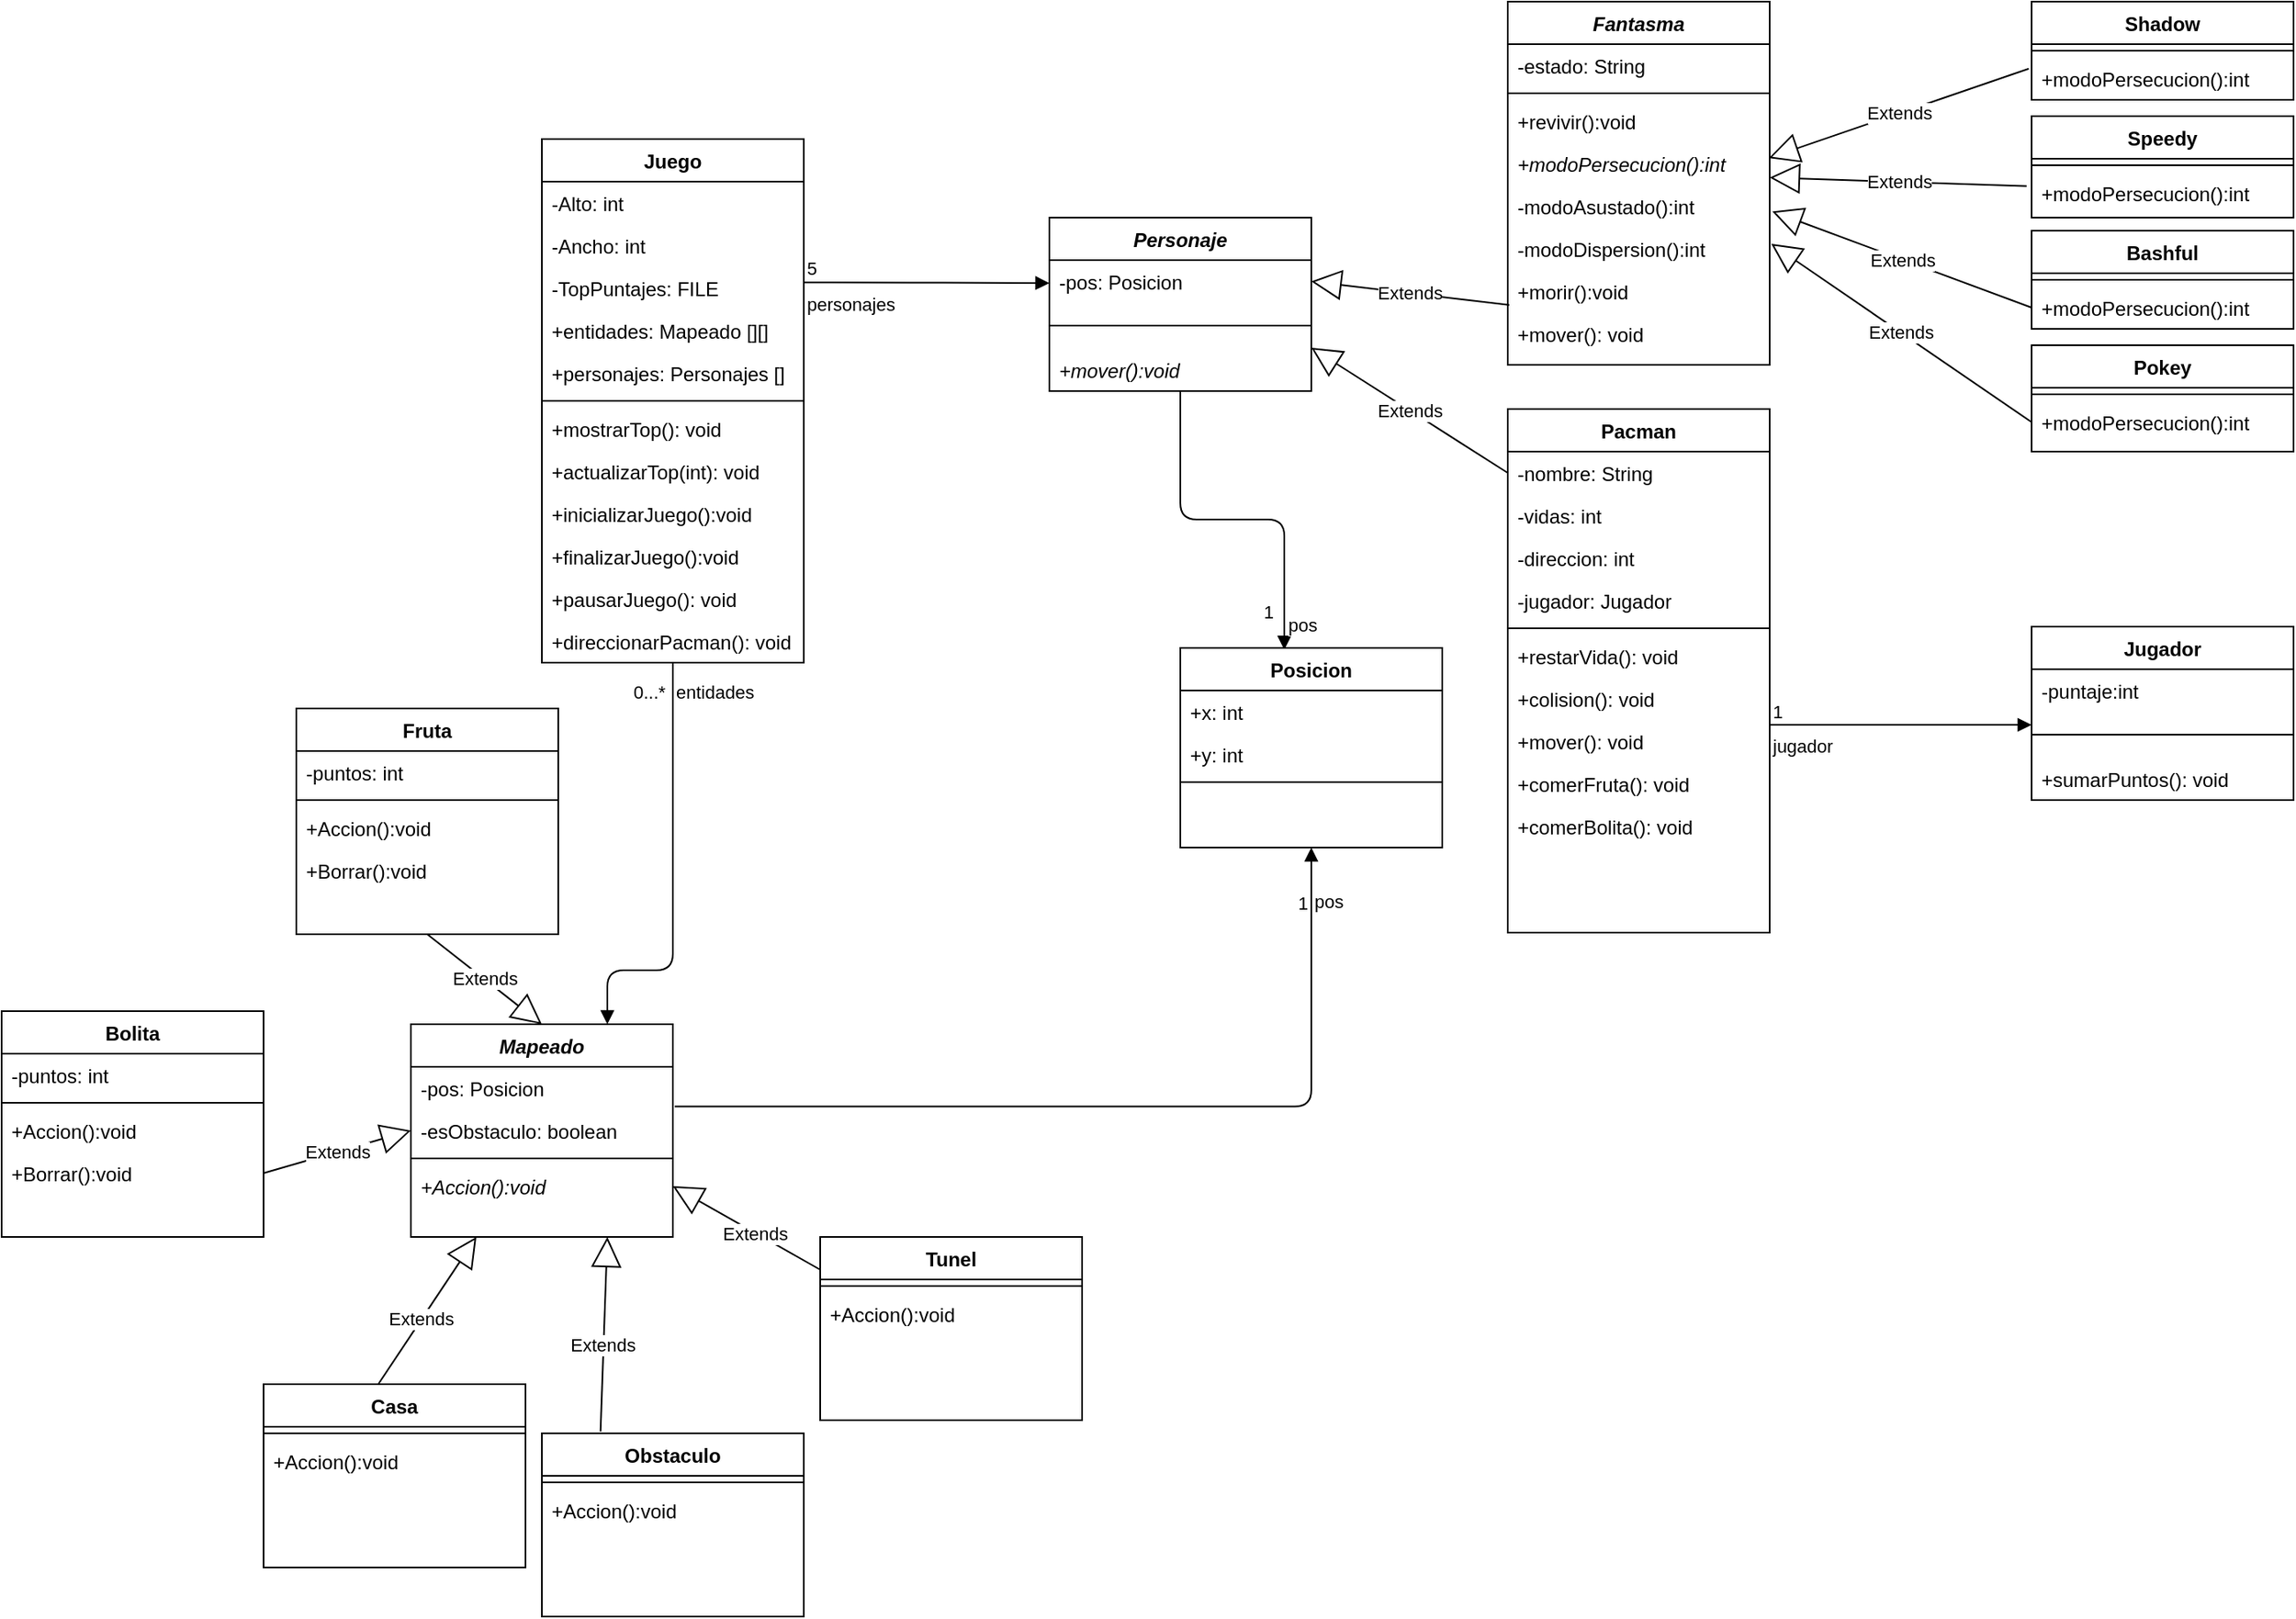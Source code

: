 <mxfile version="13.7.7" type="device"><diagram id="C5RBs43oDa-KdzZeNtuy" name="Page-1"><mxGraphModel dx="1422" dy="794" grid="1" gridSize="10" guides="1" tooltips="1" connect="1" arrows="1" fold="1" page="1" pageScale="1" pageWidth="827" pageHeight="1169" math="0" shadow="0"><root><mxCell id="WIyWlLk6GJQsqaUBKTNV-0"/><mxCell id="WIyWlLk6GJQsqaUBKTNV-1" parent="WIyWlLk6GJQsqaUBKTNV-0"/><mxCell id="nJ-IvDd8kSFvqUFEbrSz-71" value="Extends" style="endArrow=block;endSize=16;endFill=0;html=1;exitX=-0.011;exitY=0.268;exitDx=0;exitDy=0;exitPerimeter=0;entryX=0.997;entryY=0.368;entryDx=0;entryDy=0;entryPerimeter=0;" parent="WIyWlLk6GJQsqaUBKTNV-1" source="nJ-IvDd8kSFvqUFEbrSz-57" target="nJ-IvDd8kSFvqUFEbrSz-58" edge="1"><mxGeometry width="160" relative="1" as="geometry"><mxPoint x="1350" y="102" as="sourcePoint"/><mxPoint x="1510" y="102" as="targetPoint"/></mxGeometry></mxCell><mxCell id="nJ-IvDd8kSFvqUFEbrSz-72" value="Extends" style="endArrow=block;endSize=16;endFill=0;html=1;exitX=-0.019;exitY=0.337;exitDx=0;exitDy=0;exitPerimeter=0;entryX=1;entryY=0.829;entryDx=0;entryDy=0;entryPerimeter=0;" parent="WIyWlLk6GJQsqaUBKTNV-1" target="nJ-IvDd8kSFvqUFEbrSz-58" edge="1"><mxGeometry width="160" relative="1" as="geometry"><mxPoint x="1266.96" y="172.762" as="sourcePoint"/><mxPoint x="1530.48" y="259.792" as="targetPoint"/></mxGeometry></mxCell><mxCell id="nJ-IvDd8kSFvqUFEbrSz-73" value="Extends" style="endArrow=block;endSize=16;endFill=0;html=1;exitX=0;exitY=0.5;exitDx=0;exitDy=0;entryX=1.01;entryY=0.624;entryDx=0;entryDy=0;entryPerimeter=0;" parent="WIyWlLk6GJQsqaUBKTNV-1" target="nJ-IvDd8kSFvqUFEbrSz-59" edge="1"><mxGeometry width="160" relative="1" as="geometry"><mxPoint x="1270" y="247.0" as="sourcePoint"/><mxPoint x="1530.48" y="330.002" as="targetPoint"/></mxGeometry></mxCell><mxCell id="nJ-IvDd8kSFvqUFEbrSz-74" value="Extends" style="endArrow=block;endSize=16;endFill=0;html=1;exitX=0;exitY=0.5;exitDx=0;exitDy=0;entryX=1.006;entryY=0.385;entryDx=0;entryDy=0;entryPerimeter=0;" parent="WIyWlLk6GJQsqaUBKTNV-1" target="nJ-IvDd8kSFvqUFEbrSz-60" edge="1"><mxGeometry width="160" relative="1" as="geometry"><mxPoint x="1270" y="317.0" as="sourcePoint"/><mxPoint x="1530" y="352" as="targetPoint"/></mxGeometry></mxCell><mxCell id="wA-MqvNTlyomTJ_7YidF-1" value="Extends" style="endArrow=block;endSize=16;endFill=0;html=1;entryX=0;entryY=0.5;entryDx=0;entryDy=0;exitX=1;exitY=0.5;exitDx=0;exitDy=0;" parent="WIyWlLk6GJQsqaUBKTNV-1" source="wA-MqvNTlyomTJ_7YidF-3" target="H-k-aCKCnrnicynLTDuQ-0" edge="1"><mxGeometry width="160" relative="1" as="geometry"><mxPoint x="400" y="625" as="sourcePoint"/><mxPoint x="440" y="711.598" as="targetPoint"/></mxGeometry></mxCell><mxCell id="wA-MqvNTlyomTJ_7YidF-22" value="Extends" style="endArrow=block;endSize=16;endFill=0;html=1;exitX=0.438;exitY=0;exitDx=0;exitDy=0;exitPerimeter=0;entryX=0.25;entryY=1;entryDx=0;entryDy=0;" parent="WIyWlLk6GJQsqaUBKTNV-1" source="wA-MqvNTlyomTJ_7YidF-21" target="nJ-IvDd8kSFvqUFEbrSz-78" edge="1"><mxGeometry x="-0.12" y="1" width="160" relative="1" as="geometry"><mxPoint x="320" y="985" as="sourcePoint"/><mxPoint x="380" y="865" as="targetPoint"/><mxPoint as="offset"/></mxGeometry></mxCell><mxCell id="wA-MqvNTlyomTJ_7YidF-17" value="Extends" style="endArrow=block;endSize=16;endFill=0;html=1;exitX=0.224;exitY=-0.01;exitDx=0;exitDy=0;exitPerimeter=0;entryX=0.75;entryY=1;entryDx=0;entryDy=0;" parent="WIyWlLk6GJQsqaUBKTNV-1" source="wA-MqvNTlyomTJ_7YidF-16" target="nJ-IvDd8kSFvqUFEbrSz-78" edge="1"><mxGeometry x="-0.12" y="1" width="160" relative="1" as="geometry"><mxPoint x="377" y="975" as="sourcePoint"/><mxPoint x="367" y="875" as="targetPoint"/><mxPoint as="offset"/></mxGeometry></mxCell><mxCell id="H-k-aCKCnrnicynLTDuQ-4" value="pos" style="endArrow=block;endFill=1;html=1;edgeStyle=orthogonalEdgeStyle;align=left;verticalAlign=top;entryX=0.5;entryY=1;entryDx=0;entryDy=0;exitX=1.007;exitY=-0.066;exitDx=0;exitDy=0;exitPerimeter=0;" parent="WIyWlLk6GJQsqaUBKTNV-1" source="H-k-aCKCnrnicynLTDuQ-0" target="nJ-IvDd8kSFvqUFEbrSz-1" edge="1"><mxGeometry x="0.926" relative="1" as="geometry"><mxPoint x="940" y="681" as="sourcePoint"/><mxPoint x="940" y="662" as="targetPoint"/><mxPoint as="offset"/></mxGeometry></mxCell><mxCell id="H-k-aCKCnrnicynLTDuQ-5" value="1" style="edgeLabel;resizable=0;html=1;align=left;verticalAlign=bottom;" parent="H-k-aCKCnrnicynLTDuQ-4" connectable="0" vertex="1"><mxGeometry x="-1" relative="1" as="geometry"><mxPoint x="378.88" y="-116.28" as="offset"/></mxGeometry></mxCell><mxCell id="wA-MqvNTlyomTJ_7YidF-9" value="Extends" style="endArrow=block;endSize=16;endFill=0;html=1;entryX=0.5;entryY=0;entryDx=0;entryDy=0;exitX=0.5;exitY=1;exitDx=0;exitDy=0;" parent="WIyWlLk6GJQsqaUBKTNV-1" source="nJ-IvDd8kSFvqUFEbrSz-8" target="nJ-IvDd8kSFvqUFEbrSz-78" edge="1"><mxGeometry width="160" relative="1" as="geometry"><mxPoint x="270" y="560" as="sourcePoint"/><mxPoint x="200" y="575" as="targetPoint"/></mxGeometry></mxCell><mxCell id="H-k-aCKCnrnicynLTDuQ-15" value="entidades" style="endArrow=block;endFill=1;html=1;edgeStyle=orthogonalEdgeStyle;align=left;verticalAlign=top;entryX=0.75;entryY=0;entryDx=0;entryDy=0;exitX=0.5;exitY=1;exitDx=0;exitDy=0;" parent="WIyWlLk6GJQsqaUBKTNV-1" source="zkfFHV4jXpPFQw0GAbJ--0" target="nJ-IvDd8kSFvqUFEbrSz-78" edge="1"><mxGeometry x="-0.961" relative="1" as="geometry"><mxPoint x="406" y="442" as="sourcePoint"/><mxPoint x="430" y="682" as="targetPoint"/><Array as="points"><mxPoint x="440" y="652"/><mxPoint x="400" y="652"/></Array><mxPoint as="offset"/></mxGeometry></mxCell><mxCell id="H-k-aCKCnrnicynLTDuQ-16" value="0...*" style="edgeLabel;resizable=0;html=1;align=left;verticalAlign=bottom;" parent="H-k-aCKCnrnicynLTDuQ-15" connectable="0" vertex="1"><mxGeometry x="-1" relative="1" as="geometry"><mxPoint x="-26" y="26" as="offset"/></mxGeometry></mxCell><mxCell id="H-k-aCKCnrnicynLTDuQ-41" value="Extends" style="endArrow=block;endSize=16;endFill=0;html=1;exitX=0;exitY=0.5;exitDx=0;exitDy=0;entryX=1;entryY=0.75;entryDx=0;entryDy=0;" parent="WIyWlLk6GJQsqaUBKTNV-1" source="nJ-IvDd8kSFvqUFEbrSz-24" target="H-k-aCKCnrnicynLTDuQ-9" edge="1"><mxGeometry width="160" relative="1" as="geometry"><mxPoint x="970" y="410.99" as="sourcePoint"/><mxPoint x="810.96" y="302.0" as="targetPoint"/></mxGeometry></mxCell><mxCell id="H-k-aCKCnrnicynLTDuQ-42" value="Extends" style="endArrow=block;endSize=16;endFill=0;html=1;exitX=0.006;exitY=0.824;exitDx=0;exitDy=0;entryX=1;entryY=0.5;entryDx=0;entryDy=0;exitPerimeter=0;" parent="WIyWlLk6GJQsqaUBKTNV-1" target="H-k-aCKCnrnicynLTDuQ-10" edge="1"><mxGeometry width="160" relative="1" as="geometry"><mxPoint x="950.96" y="245.424" as="sourcePoint"/><mxPoint x="790.96" y="151.01" as="targetPoint"/></mxGeometry></mxCell><mxCell id="H-k-aCKCnrnicynLTDuQ-43" value="pos" style="endArrow=block;endFill=1;html=1;edgeStyle=orthogonalEdgeStyle;align=left;verticalAlign=top;entryX=0.397;entryY=0.009;entryDx=0;entryDy=0;exitX=0.5;exitY=1;exitDx=0;exitDy=0;entryPerimeter=0;" parent="WIyWlLk6GJQsqaUBKTNV-1" source="H-k-aCKCnrnicynLTDuQ-9" target="nJ-IvDd8kSFvqUFEbrSz-1" edge="1"><mxGeometry x="0.745" relative="1" as="geometry"><mxPoint x="301.09" y="445.284" as="sourcePoint"/><mxPoint x="689.97" y="292" as="targetPoint"/><mxPoint as="offset"/></mxGeometry></mxCell><mxCell id="H-k-aCKCnrnicynLTDuQ-45" value="1" style="edgeLabel;resizable=0;html=1;align=left;verticalAlign=bottom;rotation=0;" parent="WIyWlLk6GJQsqaUBKTNV-1" connectable="0" vertex="1"><mxGeometry x="860" y="645.004" as="geometry"><mxPoint x="-61" y="-204" as="offset"/></mxGeometry></mxCell><mxCell id="H-k-aCKCnrnicynLTDuQ-47" value="personajes" style="endArrow=block;endFill=1;html=1;edgeStyle=orthogonalEdgeStyle;align=left;verticalAlign=top;" parent="WIyWlLk6GJQsqaUBKTNV-1" edge="1"><mxGeometry x="-1" relative="1" as="geometry"><mxPoint x="520" y="231.66" as="sourcePoint"/><mxPoint x="670" y="232" as="targetPoint"/><Array as="points"><mxPoint x="595" y="232"/><mxPoint x="670" y="232"/></Array></mxGeometry></mxCell><mxCell id="H-k-aCKCnrnicynLTDuQ-48" value="5" style="edgeLabel;resizable=0;html=1;align=left;verticalAlign=bottom;" parent="H-k-aCKCnrnicynLTDuQ-47" connectable="0" vertex="1"><mxGeometry x="-1" relative="1" as="geometry"/></mxCell><mxCell id="H-k-aCKCnrnicynLTDuQ-81" value="jugador" style="endArrow=block;endFill=1;html=1;edgeStyle=orthogonalEdgeStyle;align=left;verticalAlign=top;" parent="WIyWlLk6GJQsqaUBKTNV-1" edge="1"><mxGeometry x="-1" relative="1" as="geometry"><mxPoint x="1110" y="502.0" as="sourcePoint"/><mxPoint x="1270" y="502.0" as="targetPoint"/><Array as="points"><mxPoint x="1140" y="502.0"/><mxPoint x="1140" y="502.0"/></Array></mxGeometry></mxCell><mxCell id="H-k-aCKCnrnicynLTDuQ-82" value="1" style="edgeLabel;resizable=0;html=1;align=left;verticalAlign=bottom;" parent="H-k-aCKCnrnicynLTDuQ-81" connectable="0" vertex="1"><mxGeometry x="-1" relative="1" as="geometry"/></mxCell><mxCell id="zkfFHV4jXpPFQw0GAbJ--0" value="Juego" style="swimlane;fontStyle=1;align=center;verticalAlign=top;childLayout=stackLayout;horizontal=1;startSize=26;horizontalStack=0;resizeParent=1;resizeLast=0;collapsible=1;marginBottom=0;rounded=0;shadow=0;strokeWidth=1;" parent="WIyWlLk6GJQsqaUBKTNV-1" vertex="1"><mxGeometry x="360" y="144" width="160" height="320" as="geometry"><mxRectangle x="230" y="140" width="160" height="26" as="alternateBounds"/></mxGeometry></mxCell><mxCell id="zkfFHV4jXpPFQw0GAbJ--1" value="-Alto: int" style="text;align=left;verticalAlign=top;spacingLeft=4;spacingRight=4;overflow=hidden;rotatable=0;points=[[0,0.5],[1,0.5]];portConstraint=eastwest;" parent="zkfFHV4jXpPFQw0GAbJ--0" vertex="1"><mxGeometry y="26" width="160" height="26" as="geometry"/></mxCell><mxCell id="nJ-IvDd8kSFvqUFEbrSz-19" value="-Ancho: int" style="text;align=left;verticalAlign=top;spacingLeft=4;spacingRight=4;overflow=hidden;rotatable=0;points=[[0,0.5],[1,0.5]];portConstraint=eastwest;" parent="zkfFHV4jXpPFQw0GAbJ--0" vertex="1"><mxGeometry y="52" width="160" height="26" as="geometry"/></mxCell><mxCell id="nJ-IvDd8kSFvqUFEbrSz-11" value="-TopPuntajes: FILE" style="text;align=left;verticalAlign=top;spacingLeft=4;spacingRight=4;overflow=hidden;rotatable=0;points=[[0,0.5],[1,0.5]];portConstraint=eastwest;rounded=0;shadow=0;html=0;" parent="zkfFHV4jXpPFQw0GAbJ--0" vertex="1"><mxGeometry y="78" width="160" height="26" as="geometry"/></mxCell><mxCell id="H-k-aCKCnrnicynLTDuQ-8" value="+entidades: Mapeado [][]" style="text;align=left;verticalAlign=top;spacingLeft=4;spacingRight=4;overflow=hidden;rotatable=0;points=[[0,0.5],[1,0.5]];portConstraint=eastwest;rounded=0;shadow=0;html=0;" parent="zkfFHV4jXpPFQw0GAbJ--0" vertex="1"><mxGeometry y="104" width="160" height="26" as="geometry"/></mxCell><mxCell id="H-k-aCKCnrnicynLTDuQ-17" value="+personajes: Personajes []" style="text;align=left;verticalAlign=top;spacingLeft=4;spacingRight=4;overflow=hidden;rotatable=0;points=[[0,0.5],[1,0.5]];portConstraint=eastwest;rounded=0;shadow=0;html=0;" parent="zkfFHV4jXpPFQw0GAbJ--0" vertex="1"><mxGeometry y="130" width="160" height="26" as="geometry"/></mxCell><mxCell id="zkfFHV4jXpPFQw0GAbJ--4" value="" style="line;html=1;strokeWidth=1;align=left;verticalAlign=middle;spacingTop=-1;spacingLeft=3;spacingRight=3;rotatable=0;labelPosition=right;points=[];portConstraint=eastwest;" parent="zkfFHV4jXpPFQw0GAbJ--0" vertex="1"><mxGeometry y="156" width="160" height="8" as="geometry"/></mxCell><mxCell id="nJ-IvDd8kSFvqUFEbrSz-12" value="+mostrarTop(): void" style="text;align=left;verticalAlign=top;spacingLeft=4;spacingRight=4;overflow=hidden;rotatable=0;points=[[0,0.5],[1,0.5]];portConstraint=eastwest;" parent="zkfFHV4jXpPFQw0GAbJ--0" vertex="1"><mxGeometry y="164" width="160" height="26" as="geometry"/></mxCell><mxCell id="zkfFHV4jXpPFQw0GAbJ--5" value="+actualizarTop(int): void" style="text;align=left;verticalAlign=top;spacingLeft=4;spacingRight=4;overflow=hidden;rotatable=0;points=[[0,0.5],[1,0.5]];portConstraint=eastwest;" parent="zkfFHV4jXpPFQw0GAbJ--0" vertex="1"><mxGeometry y="190" width="160" height="26" as="geometry"/></mxCell><mxCell id="1BD4dFvJR3ngRT3CB0Ik-0" value="+inicializarJuego():void" style="text;align=left;verticalAlign=top;spacingLeft=4;spacingRight=4;overflow=hidden;rotatable=0;points=[[0,0.5],[1,0.5]];portConstraint=eastwest;" parent="zkfFHV4jXpPFQw0GAbJ--0" vertex="1"><mxGeometry y="216" width="160" height="26" as="geometry"/></mxCell><mxCell id="nJ-IvDd8kSFvqUFEbrSz-87" value="+finalizarJuego():void" style="text;align=left;verticalAlign=top;spacingLeft=4;spacingRight=4;overflow=hidden;rotatable=0;points=[[0,0.5],[1,0.5]];portConstraint=eastwest;" parent="zkfFHV4jXpPFQw0GAbJ--0" vertex="1"><mxGeometry y="242" width="160" height="26" as="geometry"/></mxCell><mxCell id="nJ-IvDd8kSFvqUFEbrSz-93" value="+pausarJuego(): void" style="text;align=left;verticalAlign=top;spacingLeft=4;spacingRight=4;overflow=hidden;rotatable=0;points=[[0,0.5],[1,0.5]];portConstraint=eastwest;" parent="zkfFHV4jXpPFQw0GAbJ--0" vertex="1"><mxGeometry y="268" width="160" height="26" as="geometry"/></mxCell><mxCell id="H-k-aCKCnrnicynLTDuQ-57" value="+direccionarPacman(): void" style="text;align=left;verticalAlign=top;spacingLeft=4;spacingRight=4;overflow=hidden;rotatable=0;points=[[0,0.5],[1,0.5]];portConstraint=eastwest;" parent="zkfFHV4jXpPFQw0GAbJ--0" vertex="1"><mxGeometry y="294" width="160" height="26" as="geometry"/></mxCell><mxCell id="nJ-IvDd8kSFvqUFEbrSz-39" value="Fantasma" style="swimlane;fontStyle=3;align=center;verticalAlign=top;childLayout=stackLayout;horizontal=1;startSize=26;horizontalStack=0;resizeParent=1;resizeLast=0;collapsible=1;marginBottom=0;rounded=0;shadow=0;strokeWidth=1;" parent="WIyWlLk6GJQsqaUBKTNV-1" vertex="1"><mxGeometry x="950" y="60" width="160" height="222" as="geometry"><mxRectangle x="130" y="380" width="160" height="26" as="alternateBounds"/></mxGeometry></mxCell><mxCell id="nJ-IvDd8kSFvqUFEbrSz-97" value="-estado: String" style="text;align=left;verticalAlign=top;spacingLeft=4;spacingRight=4;overflow=hidden;rotatable=0;points=[[0,0.5],[1,0.5]];portConstraint=eastwest;" parent="nJ-IvDd8kSFvqUFEbrSz-39" vertex="1"><mxGeometry y="26" width="160" height="26" as="geometry"/></mxCell><mxCell id="nJ-IvDd8kSFvqUFEbrSz-43" value="" style="line;html=1;strokeWidth=1;align=left;verticalAlign=middle;spacingTop=-1;spacingLeft=3;spacingRight=3;rotatable=0;labelPosition=right;points=[];portConstraint=eastwest;" parent="nJ-IvDd8kSFvqUFEbrSz-39" vertex="1"><mxGeometry y="52" width="160" height="8" as="geometry"/></mxCell><mxCell id="nJ-IvDd8kSFvqUFEbrSz-53" value="+revivir():void" style="text;align=left;verticalAlign=top;spacingLeft=4;spacingRight=4;overflow=hidden;rotatable=0;points=[[0,0.5],[1,0.5]];portConstraint=eastwest;" parent="nJ-IvDd8kSFvqUFEbrSz-39" vertex="1"><mxGeometry y="60" width="160" height="26" as="geometry"/></mxCell><mxCell id="nJ-IvDd8kSFvqUFEbrSz-58" value="+modoPersecucion():int" style="text;align=left;verticalAlign=top;spacingLeft=4;spacingRight=4;overflow=hidden;rotatable=0;points=[[0,0.5],[1,0.5]];portConstraint=eastwest;fontStyle=2" parent="nJ-IvDd8kSFvqUFEbrSz-39" vertex="1"><mxGeometry y="86" width="160" height="26" as="geometry"/></mxCell><mxCell id="nJ-IvDd8kSFvqUFEbrSz-59" value="-modoAsustado():int" style="text;align=left;verticalAlign=top;spacingLeft=4;spacingRight=4;overflow=hidden;rotatable=0;points=[[0,0.5],[1,0.5]];portConstraint=eastwest;" parent="nJ-IvDd8kSFvqUFEbrSz-39" vertex="1"><mxGeometry y="112" width="160" height="26" as="geometry"/></mxCell><mxCell id="nJ-IvDd8kSFvqUFEbrSz-60" value="-modoDispersion():int" style="text;align=left;verticalAlign=top;spacingLeft=4;spacingRight=4;overflow=hidden;rotatable=0;points=[[0,0.5],[1,0.5]];portConstraint=eastwest;" parent="nJ-IvDd8kSFvqUFEbrSz-39" vertex="1"><mxGeometry y="138" width="160" height="26" as="geometry"/></mxCell><mxCell id="nJ-IvDd8kSFvqUFEbrSz-88" value="+morir():void" style="text;align=left;verticalAlign=top;spacingLeft=4;spacingRight=4;overflow=hidden;rotatable=0;points=[[0,0.5],[1,0.5]];portConstraint=eastwest;" parent="nJ-IvDd8kSFvqUFEbrSz-39" vertex="1"><mxGeometry y="164" width="160" height="26" as="geometry"/></mxCell><mxCell id="H-k-aCKCnrnicynLTDuQ-62" value="+mover(): void" style="text;align=left;verticalAlign=top;spacingLeft=4;spacingRight=4;overflow=hidden;rotatable=0;points=[[0,0.5],[1,0.5]];portConstraint=eastwest;rounded=0;shadow=0;html=0;" parent="nJ-IvDd8kSFvqUFEbrSz-39" vertex="1"><mxGeometry y="190" width="160" height="26" as="geometry"/></mxCell><mxCell id="nJ-IvDd8kSFvqUFEbrSz-54" value="Shadow" style="swimlane;fontStyle=1;align=center;verticalAlign=top;childLayout=stackLayout;horizontal=1;startSize=26;horizontalStack=0;resizeParent=1;resizeLast=0;collapsible=1;marginBottom=0;rounded=0;shadow=0;strokeWidth=1;" parent="WIyWlLk6GJQsqaUBKTNV-1" vertex="1"><mxGeometry x="1270" y="60" width="160" height="60" as="geometry"><mxRectangle x="130" y="380" width="160" height="26" as="alternateBounds"/></mxGeometry></mxCell><mxCell id="nJ-IvDd8kSFvqUFEbrSz-55" value="" style="line;html=1;strokeWidth=1;align=left;verticalAlign=middle;spacingTop=-1;spacingLeft=3;spacingRight=3;rotatable=0;labelPosition=right;points=[];portConstraint=eastwest;" parent="nJ-IvDd8kSFvqUFEbrSz-54" vertex="1"><mxGeometry y="26" width="160" height="8" as="geometry"/></mxCell><mxCell id="nJ-IvDd8kSFvqUFEbrSz-57" value="+modoPersecucion():int" style="text;align=left;verticalAlign=top;spacingLeft=4;spacingRight=4;overflow=hidden;rotatable=0;points=[[0,0.5],[1,0.5]];portConstraint=eastwest;" parent="nJ-IvDd8kSFvqUFEbrSz-54" vertex="1"><mxGeometry y="34" width="160" height="26" as="geometry"/></mxCell><mxCell id="nJ-IvDd8kSFvqUFEbrSz-62" value="Speedy" style="swimlane;fontStyle=1;align=center;verticalAlign=top;childLayout=stackLayout;horizontal=1;startSize=26;horizontalStack=0;resizeParent=1;resizeLast=0;collapsible=1;marginBottom=0;rounded=0;shadow=0;strokeWidth=1;" parent="WIyWlLk6GJQsqaUBKTNV-1" vertex="1"><mxGeometry x="1270" y="130" width="160" height="62" as="geometry"><mxRectangle x="130" y="380" width="160" height="26" as="alternateBounds"/></mxGeometry></mxCell><mxCell id="nJ-IvDd8kSFvqUFEbrSz-63" value="" style="line;html=1;strokeWidth=1;align=left;verticalAlign=middle;spacingTop=-1;spacingLeft=3;spacingRight=3;rotatable=0;labelPosition=right;points=[];portConstraint=eastwest;" parent="nJ-IvDd8kSFvqUFEbrSz-62" vertex="1"><mxGeometry y="26" width="160" height="8" as="geometry"/></mxCell><mxCell id="H-k-aCKCnrnicynLTDuQ-51" value="+modoPersecucion():int" style="text;align=left;verticalAlign=top;spacingLeft=4;spacingRight=4;overflow=hidden;rotatable=0;points=[[0,0.5],[1,0.5]];portConstraint=eastwest;" parent="nJ-IvDd8kSFvqUFEbrSz-62" vertex="1"><mxGeometry y="34" width="160" height="26" as="geometry"/></mxCell><mxCell id="nJ-IvDd8kSFvqUFEbrSz-65" value="Bashful" style="swimlane;fontStyle=1;align=center;verticalAlign=top;childLayout=stackLayout;horizontal=1;startSize=26;horizontalStack=0;resizeParent=1;resizeLast=0;collapsible=1;marginBottom=0;rounded=0;shadow=0;strokeWidth=1;" parent="WIyWlLk6GJQsqaUBKTNV-1" vertex="1"><mxGeometry x="1270" y="200" width="160" height="60" as="geometry"><mxRectangle x="130" y="380" width="160" height="26" as="alternateBounds"/></mxGeometry></mxCell><mxCell id="nJ-IvDd8kSFvqUFEbrSz-66" value="" style="line;html=1;strokeWidth=1;align=left;verticalAlign=middle;spacingTop=-1;spacingLeft=3;spacingRight=3;rotatable=0;labelPosition=right;points=[];portConstraint=eastwest;" parent="nJ-IvDd8kSFvqUFEbrSz-65" vertex="1"><mxGeometry y="26" width="160" height="8" as="geometry"/></mxCell><mxCell id="H-k-aCKCnrnicynLTDuQ-52" value="+modoPersecucion():int" style="text;align=left;verticalAlign=top;spacingLeft=4;spacingRight=4;overflow=hidden;rotatable=0;points=[[0,0.5],[1,0.5]];portConstraint=eastwest;" parent="nJ-IvDd8kSFvqUFEbrSz-65" vertex="1"><mxGeometry y="34" width="160" height="26" as="geometry"/></mxCell><mxCell id="nJ-IvDd8kSFvqUFEbrSz-68" value="Pokey" style="swimlane;fontStyle=1;align=center;verticalAlign=top;childLayout=stackLayout;horizontal=1;startSize=26;horizontalStack=0;resizeParent=1;resizeLast=0;collapsible=1;marginBottom=0;rounded=0;shadow=0;strokeWidth=1;" parent="WIyWlLk6GJQsqaUBKTNV-1" vertex="1"><mxGeometry x="1270" y="270" width="160" height="65" as="geometry"><mxRectangle x="130" y="380" width="160" height="26" as="alternateBounds"/></mxGeometry></mxCell><mxCell id="nJ-IvDd8kSFvqUFEbrSz-69" value="" style="line;html=1;strokeWidth=1;align=left;verticalAlign=middle;spacingTop=-1;spacingLeft=3;spacingRight=3;rotatable=0;labelPosition=right;points=[];portConstraint=eastwest;" parent="nJ-IvDd8kSFvqUFEbrSz-68" vertex="1"><mxGeometry y="26" width="160" height="8" as="geometry"/></mxCell><mxCell id="H-k-aCKCnrnicynLTDuQ-53" value="+modoPersecucion():int" style="text;align=left;verticalAlign=top;spacingLeft=4;spacingRight=4;overflow=hidden;rotatable=0;points=[[0,0.5],[1,0.5]];portConstraint=eastwest;" parent="nJ-IvDd8kSFvqUFEbrSz-68" vertex="1"><mxGeometry y="34" width="160" height="26" as="geometry"/></mxCell><mxCell id="nJ-IvDd8kSFvqUFEbrSz-1" value="Posicion" style="swimlane;fontStyle=1;align=center;verticalAlign=top;childLayout=stackLayout;horizontal=1;startSize=26;horizontalStack=0;resizeParent=1;resizeLast=0;collapsible=1;marginBottom=0;rounded=0;shadow=0;strokeWidth=1;" parent="WIyWlLk6GJQsqaUBKTNV-1" vertex="1"><mxGeometry x="750" y="455" width="160" height="122" as="geometry"><mxRectangle x="230" y="140" width="160" height="26" as="alternateBounds"/></mxGeometry></mxCell><mxCell id="nJ-IvDd8kSFvqUFEbrSz-2" value="+x: int" style="text;align=left;verticalAlign=top;spacingLeft=4;spacingRight=4;overflow=hidden;rotatable=0;points=[[0,0.5],[1,0.5]];portConstraint=eastwest;" parent="nJ-IvDd8kSFvqUFEbrSz-1" vertex="1"><mxGeometry y="26" width="160" height="26" as="geometry"/></mxCell><mxCell id="nJ-IvDd8kSFvqUFEbrSz-3" value="+y: int" style="text;align=left;verticalAlign=top;spacingLeft=4;spacingRight=4;overflow=hidden;rotatable=0;points=[[0,0.5],[1,0.5]];portConstraint=eastwest;rounded=0;shadow=0;html=0;" parent="nJ-IvDd8kSFvqUFEbrSz-1" vertex="1"><mxGeometry y="52" width="160" height="26" as="geometry"/></mxCell><mxCell id="nJ-IvDd8kSFvqUFEbrSz-5" value="" style="line;html=1;strokeWidth=1;align=left;verticalAlign=middle;spacingTop=-1;spacingLeft=3;spacingRight=3;rotatable=0;labelPosition=right;points=[];portConstraint=eastwest;" parent="nJ-IvDd8kSFvqUFEbrSz-1" vertex="1"><mxGeometry y="78" width="160" height="8" as="geometry"/></mxCell><mxCell id="nJ-IvDd8kSFvqUFEbrSz-78" value="Mapeado" style="swimlane;fontStyle=3;align=center;verticalAlign=top;childLayout=stackLayout;horizontal=1;startSize=26;horizontalStack=0;resizeParent=1;resizeLast=0;collapsible=1;marginBottom=0;rounded=0;shadow=0;strokeWidth=1;" parent="WIyWlLk6GJQsqaUBKTNV-1" vertex="1"><mxGeometry x="280" y="685" width="160" height="130" as="geometry"><mxRectangle x="130" y="380" width="160" height="26" as="alternateBounds"/></mxGeometry></mxCell><mxCell id="nJ-IvDd8kSFvqUFEbrSz-80" value="-pos: Posicion" style="text;align=left;verticalAlign=top;spacingLeft=4;spacingRight=4;overflow=hidden;rotatable=0;points=[[0,0.5],[1,0.5]];portConstraint=eastwest;" parent="nJ-IvDd8kSFvqUFEbrSz-78" vertex="1"><mxGeometry y="26" width="160" height="26" as="geometry"/></mxCell><mxCell id="H-k-aCKCnrnicynLTDuQ-0" value="-esObstaculo: boolean" style="text;align=left;verticalAlign=top;spacingLeft=4;spacingRight=4;overflow=hidden;rotatable=0;points=[[0,0.5],[1,0.5]];portConstraint=eastwest;" parent="nJ-IvDd8kSFvqUFEbrSz-78" vertex="1"><mxGeometry y="52" width="160" height="26" as="geometry"/></mxCell><mxCell id="nJ-IvDd8kSFvqUFEbrSz-79" value="" style="line;html=1;strokeWidth=1;align=left;verticalAlign=middle;spacingTop=-1;spacingLeft=3;spacingRight=3;rotatable=0;labelPosition=right;points=[];portConstraint=eastwest;" parent="nJ-IvDd8kSFvqUFEbrSz-78" vertex="1"><mxGeometry y="78" width="160" height="8" as="geometry"/></mxCell><mxCell id="wA-MqvNTlyomTJ_7YidF-34" value="+Accion():void" style="text;align=left;verticalAlign=top;spacingLeft=4;spacingRight=4;overflow=hidden;rotatable=0;points=[[0,0.5],[1,0.5]];portConstraint=eastwest;fontStyle=2" parent="nJ-IvDd8kSFvqUFEbrSz-78" vertex="1"><mxGeometry y="86" width="160" height="26" as="geometry"/></mxCell><mxCell id="H-k-aCKCnrnicynLTDuQ-9" value="Personaje" style="swimlane;fontStyle=3;align=center;verticalAlign=top;childLayout=stackLayout;horizontal=1;startSize=26;horizontalStack=0;resizeParent=1;resizeParentMax=0;resizeLast=0;collapsible=1;marginBottom=0;" parent="WIyWlLk6GJQsqaUBKTNV-1" vertex="1"><mxGeometry x="670" y="192" width="160" height="106" as="geometry"/></mxCell><mxCell id="H-k-aCKCnrnicynLTDuQ-10" value="-pos: Posicion" style="text;strokeColor=none;fillColor=none;align=left;verticalAlign=top;spacingLeft=4;spacingRight=4;overflow=hidden;rotatable=0;points=[[0,0.5],[1,0.5]];portConstraint=eastwest;" parent="H-k-aCKCnrnicynLTDuQ-9" vertex="1"><mxGeometry y="26" width="160" height="26" as="geometry"/></mxCell><mxCell id="H-k-aCKCnrnicynLTDuQ-11" value="" style="line;strokeWidth=1;fillColor=none;align=left;verticalAlign=middle;spacingTop=-1;spacingLeft=3;spacingRight=3;rotatable=0;labelPosition=right;points=[];portConstraint=eastwest;" parent="H-k-aCKCnrnicynLTDuQ-9" vertex="1"><mxGeometry y="52" width="160" height="28" as="geometry"/></mxCell><mxCell id="H-k-aCKCnrnicynLTDuQ-50" value="+mover():void" style="text;align=left;verticalAlign=top;spacingLeft=4;spacingRight=4;overflow=hidden;rotatable=0;points=[[0,0.5],[1,0.5]];portConstraint=eastwest;fontStyle=2" parent="H-k-aCKCnrnicynLTDuQ-9" vertex="1"><mxGeometry y="80" width="160" height="26" as="geometry"/></mxCell><mxCell id="wA-MqvNTlyomTJ_7YidF-21" value="Casa" style="swimlane;fontStyle=1;align=center;verticalAlign=top;childLayout=stackLayout;horizontal=1;startSize=26;horizontalStack=0;resizeParent=1;resizeLast=0;collapsible=1;marginBottom=0;rounded=0;shadow=0;strokeWidth=1;" parent="WIyWlLk6GJQsqaUBKTNV-1" vertex="1"><mxGeometry x="190" y="905" width="160" height="112" as="geometry"><mxRectangle x="340" y="380" width="170" height="26" as="alternateBounds"/></mxGeometry></mxCell><mxCell id="wA-MqvNTlyomTJ_7YidF-24" value="" style="line;html=1;strokeWidth=1;align=left;verticalAlign=middle;spacingTop=-1;spacingLeft=3;spacingRight=3;rotatable=0;labelPosition=right;points=[];portConstraint=eastwest;" parent="wA-MqvNTlyomTJ_7YidF-21" vertex="1"><mxGeometry y="26" width="160" height="8" as="geometry"/></mxCell><mxCell id="wA-MqvNTlyomTJ_7YidF-39" value="+Accion():void" style="text;align=left;verticalAlign=top;spacingLeft=4;spacingRight=4;overflow=hidden;rotatable=0;points=[[0,0.5],[1,0.5]];portConstraint=eastwest;" parent="wA-MqvNTlyomTJ_7YidF-21" vertex="1"><mxGeometry y="34" width="160" height="26" as="geometry"/></mxCell><mxCell id="wA-MqvNTlyomTJ_7YidF-16" value="Obstaculo" style="swimlane;fontStyle=1;align=center;verticalAlign=top;childLayout=stackLayout;horizontal=1;startSize=26;horizontalStack=0;resizeParent=1;resizeLast=0;collapsible=1;marginBottom=0;rounded=0;shadow=0;strokeWidth=1;" parent="WIyWlLk6GJQsqaUBKTNV-1" vertex="1"><mxGeometry x="360" y="935" width="160" height="112" as="geometry"><mxRectangle x="340" y="380" width="170" height="26" as="alternateBounds"/></mxGeometry></mxCell><mxCell id="wA-MqvNTlyomTJ_7YidF-19" value="" style="line;html=1;strokeWidth=1;align=left;verticalAlign=middle;spacingTop=-1;spacingLeft=3;spacingRight=3;rotatable=0;labelPosition=right;points=[];portConstraint=eastwest;" parent="wA-MqvNTlyomTJ_7YidF-16" vertex="1"><mxGeometry y="26" width="160" height="8" as="geometry"/></mxCell><mxCell id="wA-MqvNTlyomTJ_7YidF-38" value="+Accion():void" style="text;align=left;verticalAlign=top;spacingLeft=4;spacingRight=4;overflow=hidden;rotatable=0;points=[[0,0.5],[1,0.5]];portConstraint=eastwest;" parent="wA-MqvNTlyomTJ_7YidF-16" vertex="1"><mxGeometry y="34" width="160" height="26" as="geometry"/></mxCell><mxCell id="wA-MqvNTlyomTJ_7YidF-11" value="Tunel" style="swimlane;fontStyle=1;align=center;verticalAlign=top;childLayout=stackLayout;horizontal=1;startSize=26;horizontalStack=0;resizeParent=1;resizeLast=0;collapsible=1;marginBottom=0;rounded=0;shadow=0;strokeWidth=1;" parent="WIyWlLk6GJQsqaUBKTNV-1" vertex="1"><mxGeometry x="530" y="815" width="160" height="112" as="geometry"><mxRectangle x="340" y="380" width="170" height="26" as="alternateBounds"/></mxGeometry></mxCell><mxCell id="wA-MqvNTlyomTJ_7YidF-12" value="Extends" style="endArrow=block;endSize=16;endFill=0;html=1;entryX=1;entryY=0.5;entryDx=0;entryDy=0;" parent="wA-MqvNTlyomTJ_7YidF-11" target="wA-MqvNTlyomTJ_7YidF-34" edge="1"><mxGeometry x="-0.12" y="1" width="160" relative="1" as="geometry"><mxPoint y="20" as="sourcePoint"/><mxPoint x="-90" y="-60" as="targetPoint"/><mxPoint as="offset"/></mxGeometry></mxCell><mxCell id="wA-MqvNTlyomTJ_7YidF-14" value="" style="line;html=1;strokeWidth=1;align=left;verticalAlign=middle;spacingTop=-1;spacingLeft=3;spacingRight=3;rotatable=0;labelPosition=right;points=[];portConstraint=eastwest;" parent="wA-MqvNTlyomTJ_7YidF-11" vertex="1"><mxGeometry y="26" width="160" height="8" as="geometry"/></mxCell><mxCell id="wA-MqvNTlyomTJ_7YidF-37" value="+Accion():void" style="text;align=left;verticalAlign=top;spacingLeft=4;spacingRight=4;overflow=hidden;rotatable=0;points=[[0,0.5],[1,0.5]];portConstraint=eastwest;" parent="wA-MqvNTlyomTJ_7YidF-11" vertex="1"><mxGeometry y="34" width="160" height="26" as="geometry"/></mxCell><mxCell id="zkfFHV4jXpPFQw0GAbJ--13" value="Bolita" style="swimlane;fontStyle=1;align=center;verticalAlign=top;childLayout=stackLayout;horizontal=1;startSize=26;horizontalStack=0;resizeParent=1;resizeLast=0;collapsible=1;marginBottom=0;rounded=0;shadow=0;strokeWidth=1;" parent="WIyWlLk6GJQsqaUBKTNV-1" vertex="1"><mxGeometry x="30" y="677" width="160" height="138" as="geometry"><mxRectangle x="340" y="380" width="170" height="26" as="alternateBounds"/></mxGeometry></mxCell><mxCell id="nJ-IvDd8kSFvqUFEbrSz-18" value="-puntos: int" style="text;align=left;verticalAlign=top;spacingLeft=4;spacingRight=4;overflow=hidden;rotatable=0;points=[[0,0.5],[1,0.5]];portConstraint=eastwest;" parent="zkfFHV4jXpPFQw0GAbJ--13" vertex="1"><mxGeometry y="26" width="160" height="26" as="geometry"/></mxCell><mxCell id="zkfFHV4jXpPFQw0GAbJ--15" value="" style="line;html=1;strokeWidth=1;align=left;verticalAlign=middle;spacingTop=-1;spacingLeft=3;spacingRight=3;rotatable=0;labelPosition=right;points=[];portConstraint=eastwest;" parent="zkfFHV4jXpPFQw0GAbJ--13" vertex="1"><mxGeometry y="52" width="160" height="8" as="geometry"/></mxCell><mxCell id="wA-MqvNTlyomTJ_7YidF-40" value="+Accion():void" style="text;align=left;verticalAlign=top;spacingLeft=4;spacingRight=4;overflow=hidden;rotatable=0;points=[[0,0.5],[1,0.5]];portConstraint=eastwest;" parent="zkfFHV4jXpPFQw0GAbJ--13" vertex="1"><mxGeometry y="60" width="160" height="26" as="geometry"/></mxCell><mxCell id="wA-MqvNTlyomTJ_7YidF-3" value="+Borrar():void" style="text;align=left;verticalAlign=top;spacingLeft=4;spacingRight=4;overflow=hidden;rotatable=0;points=[[0,0.5],[1,0.5]];portConstraint=eastwest;" parent="zkfFHV4jXpPFQw0GAbJ--13" vertex="1"><mxGeometry y="86" width="160" height="26" as="geometry"/></mxCell><mxCell id="nJ-IvDd8kSFvqUFEbrSz-8" value="Fruta" style="swimlane;fontStyle=1;align=center;verticalAlign=top;childLayout=stackLayout;horizontal=1;startSize=26;horizontalStack=0;resizeParent=1;resizeLast=0;collapsible=1;marginBottom=0;rounded=0;shadow=0;strokeWidth=1;" parent="WIyWlLk6GJQsqaUBKTNV-1" vertex="1"><mxGeometry x="210" y="492" width="160" height="138" as="geometry"><mxRectangle x="340" y="380" width="170" height="26" as="alternateBounds"/></mxGeometry></mxCell><mxCell id="nJ-IvDd8kSFvqUFEbrSz-38" value="-puntos: int" style="text;align=left;verticalAlign=top;spacingLeft=4;spacingRight=4;overflow=hidden;rotatable=0;points=[[0,0.5],[1,0.5]];portConstraint=eastwest;" parent="nJ-IvDd8kSFvqUFEbrSz-8" vertex="1"><mxGeometry y="26" width="160" height="26" as="geometry"/></mxCell><mxCell id="nJ-IvDd8kSFvqUFEbrSz-10" value="" style="line;html=1;strokeWidth=1;align=left;verticalAlign=middle;spacingTop=-1;spacingLeft=3;spacingRight=3;rotatable=0;labelPosition=right;points=[];portConstraint=eastwest;" parent="nJ-IvDd8kSFvqUFEbrSz-8" vertex="1"><mxGeometry y="52" width="160" height="8" as="geometry"/></mxCell><mxCell id="wA-MqvNTlyomTJ_7YidF-36" value="+Accion():void" style="text;align=left;verticalAlign=top;spacingLeft=4;spacingRight=4;overflow=hidden;rotatable=0;points=[[0,0.5],[1,0.5]];portConstraint=eastwest;" parent="nJ-IvDd8kSFvqUFEbrSz-8" vertex="1"><mxGeometry y="60" width="160" height="26" as="geometry"/></mxCell><mxCell id="wA-MqvNTlyomTJ_7YidF-33" value="+Borrar():void" style="text;align=left;verticalAlign=top;spacingLeft=4;spacingRight=4;overflow=hidden;rotatable=0;points=[[0,0.5],[1,0.5]];portConstraint=eastwest;" parent="nJ-IvDd8kSFvqUFEbrSz-8" vertex="1"><mxGeometry y="86" width="160" height="26" as="geometry"/></mxCell><mxCell id="zkfFHV4jXpPFQw0GAbJ--6" value="Pacman" style="swimlane;fontStyle=1;align=center;verticalAlign=top;childLayout=stackLayout;horizontal=1;startSize=26;horizontalStack=0;resizeParent=1;resizeLast=0;collapsible=1;marginBottom=0;rounded=0;shadow=0;strokeWidth=1;" parent="WIyWlLk6GJQsqaUBKTNV-1" vertex="1"><mxGeometry x="950" y="309" width="160" height="320" as="geometry"><mxRectangle x="130" y="380" width="160" height="26" as="alternateBounds"/></mxGeometry></mxCell><mxCell id="nJ-IvDd8kSFvqUFEbrSz-24" value="-nombre: String" style="text;align=left;verticalAlign=top;spacingLeft=4;spacingRight=4;overflow=hidden;rotatable=0;points=[[0,0.5],[1,0.5]];portConstraint=eastwest;rounded=0;shadow=0;html=0;" parent="zkfFHV4jXpPFQw0GAbJ--6" vertex="1"><mxGeometry y="26" width="160" height="26" as="geometry"/></mxCell><mxCell id="nJ-IvDd8kSFvqUFEbrSz-23" value="-vidas: int" style="text;align=left;verticalAlign=top;spacingLeft=4;spacingRight=4;overflow=hidden;rotatable=0;points=[[0,0.5],[1,0.5]];portConstraint=eastwest;rounded=0;shadow=0;html=0;" parent="zkfFHV4jXpPFQw0GAbJ--6" vertex="1"><mxGeometry y="52" width="160" height="26" as="geometry"/></mxCell><mxCell id="H-k-aCKCnrnicynLTDuQ-60" value="-direccion: int" style="text;align=left;verticalAlign=top;spacingLeft=4;spacingRight=4;overflow=hidden;rotatable=0;points=[[0,0.5],[1,0.5]];portConstraint=eastwest;rounded=0;shadow=0;html=0;" parent="zkfFHV4jXpPFQw0GAbJ--6" vertex="1"><mxGeometry y="78" width="160" height="26" as="geometry"/></mxCell><mxCell id="H-k-aCKCnrnicynLTDuQ-83" value="-jugador: Jugador" style="text;align=left;verticalAlign=top;spacingLeft=4;spacingRight=4;overflow=hidden;rotatable=0;points=[[0,0.5],[1,0.5]];portConstraint=eastwest;rounded=0;shadow=0;html=0;" parent="zkfFHV4jXpPFQw0GAbJ--6" vertex="1"><mxGeometry y="104" width="160" height="26" as="geometry"/></mxCell><mxCell id="zkfFHV4jXpPFQw0GAbJ--9" value="" style="line;html=1;strokeWidth=1;align=left;verticalAlign=middle;spacingTop=-1;spacingLeft=3;spacingRight=3;rotatable=0;labelPosition=right;points=[];portConstraint=eastwest;" parent="zkfFHV4jXpPFQw0GAbJ--6" vertex="1"><mxGeometry y="130" width="160" height="8" as="geometry"/></mxCell><mxCell id="nJ-IvDd8kSFvqUFEbrSz-25" value="+restarVida(): void" style="text;align=left;verticalAlign=top;spacingLeft=4;spacingRight=4;overflow=hidden;rotatable=0;points=[[0,0.5],[1,0.5]];portConstraint=eastwest;" parent="zkfFHV4jXpPFQw0GAbJ--6" vertex="1"><mxGeometry y="138" width="160" height="26" as="geometry"/></mxCell><mxCell id="nJ-IvDd8kSFvqUFEbrSz-94" value="+colision(): void" style="text;align=left;verticalAlign=top;spacingLeft=4;spacingRight=4;overflow=hidden;rotatable=0;points=[[0,0.5],[1,0.5]];portConstraint=eastwest;" parent="zkfFHV4jXpPFQw0GAbJ--6" vertex="1"><mxGeometry y="164" width="160" height="26" as="geometry"/></mxCell><mxCell id="H-k-aCKCnrnicynLTDuQ-61" value="+mover(): void" style="text;align=left;verticalAlign=top;spacingLeft=4;spacingRight=4;overflow=hidden;rotatable=0;points=[[0,0.5],[1,0.5]];portConstraint=eastwest;rounded=0;shadow=0;html=0;" parent="zkfFHV4jXpPFQw0GAbJ--6" vertex="1"><mxGeometry y="190" width="160" height="26" as="geometry"/></mxCell><mxCell id="H-k-aCKCnrnicynLTDuQ-79" value="+comerFruta(): void" style="text;align=left;verticalAlign=top;spacingLeft=4;spacingRight=4;overflow=hidden;rotatable=0;points=[[0,0.5],[1,0.5]];portConstraint=eastwest;" parent="zkfFHV4jXpPFQw0GAbJ--6" vertex="1"><mxGeometry y="216" width="160" height="26" as="geometry"/></mxCell><mxCell id="H-k-aCKCnrnicynLTDuQ-80" value="+comerBolita(): void" style="text;align=left;verticalAlign=top;spacingLeft=4;spacingRight=4;overflow=hidden;rotatable=0;points=[[0,0.5],[1,0.5]];portConstraint=eastwest;" parent="zkfFHV4jXpPFQw0GAbJ--6" vertex="1"><mxGeometry y="242" width="160" height="26" as="geometry"/></mxCell><mxCell id="H-k-aCKCnrnicynLTDuQ-68" value="Jugador" style="swimlane;fontStyle=1;align=center;verticalAlign=top;childLayout=stackLayout;horizontal=1;startSize=26;horizontalStack=0;resizeParent=1;resizeParentMax=0;resizeLast=0;collapsible=1;marginBottom=0;" parent="WIyWlLk6GJQsqaUBKTNV-1" vertex="1"><mxGeometry x="1270" y="442" width="160" height="106" as="geometry"/></mxCell><mxCell id="H-k-aCKCnrnicynLTDuQ-69" value="-puntaje:int" style="text;strokeColor=none;fillColor=none;align=left;verticalAlign=top;spacingLeft=4;spacingRight=4;overflow=hidden;rotatable=0;points=[[0,0.5],[1,0.5]];portConstraint=eastwest;" parent="H-k-aCKCnrnicynLTDuQ-68" vertex="1"><mxGeometry y="26" width="160" height="26" as="geometry"/></mxCell><mxCell id="H-k-aCKCnrnicynLTDuQ-70" value="" style="line;strokeWidth=1;fillColor=none;align=left;verticalAlign=middle;spacingTop=-1;spacingLeft=3;spacingRight=3;rotatable=0;labelPosition=right;points=[];portConstraint=eastwest;" parent="H-k-aCKCnrnicynLTDuQ-68" vertex="1"><mxGeometry y="52" width="160" height="28" as="geometry"/></mxCell><mxCell id="nJ-IvDd8kSFvqUFEbrSz-26" value="+sumarPuntos(): void" style="text;align=left;verticalAlign=top;spacingLeft=4;spacingRight=4;overflow=hidden;rotatable=0;points=[[0,0.5],[1,0.5]];portConstraint=eastwest;" parent="H-k-aCKCnrnicynLTDuQ-68" vertex="1"><mxGeometry y="80" width="160" height="26" as="geometry"/></mxCell></root></mxGraphModel></diagram></mxfile>